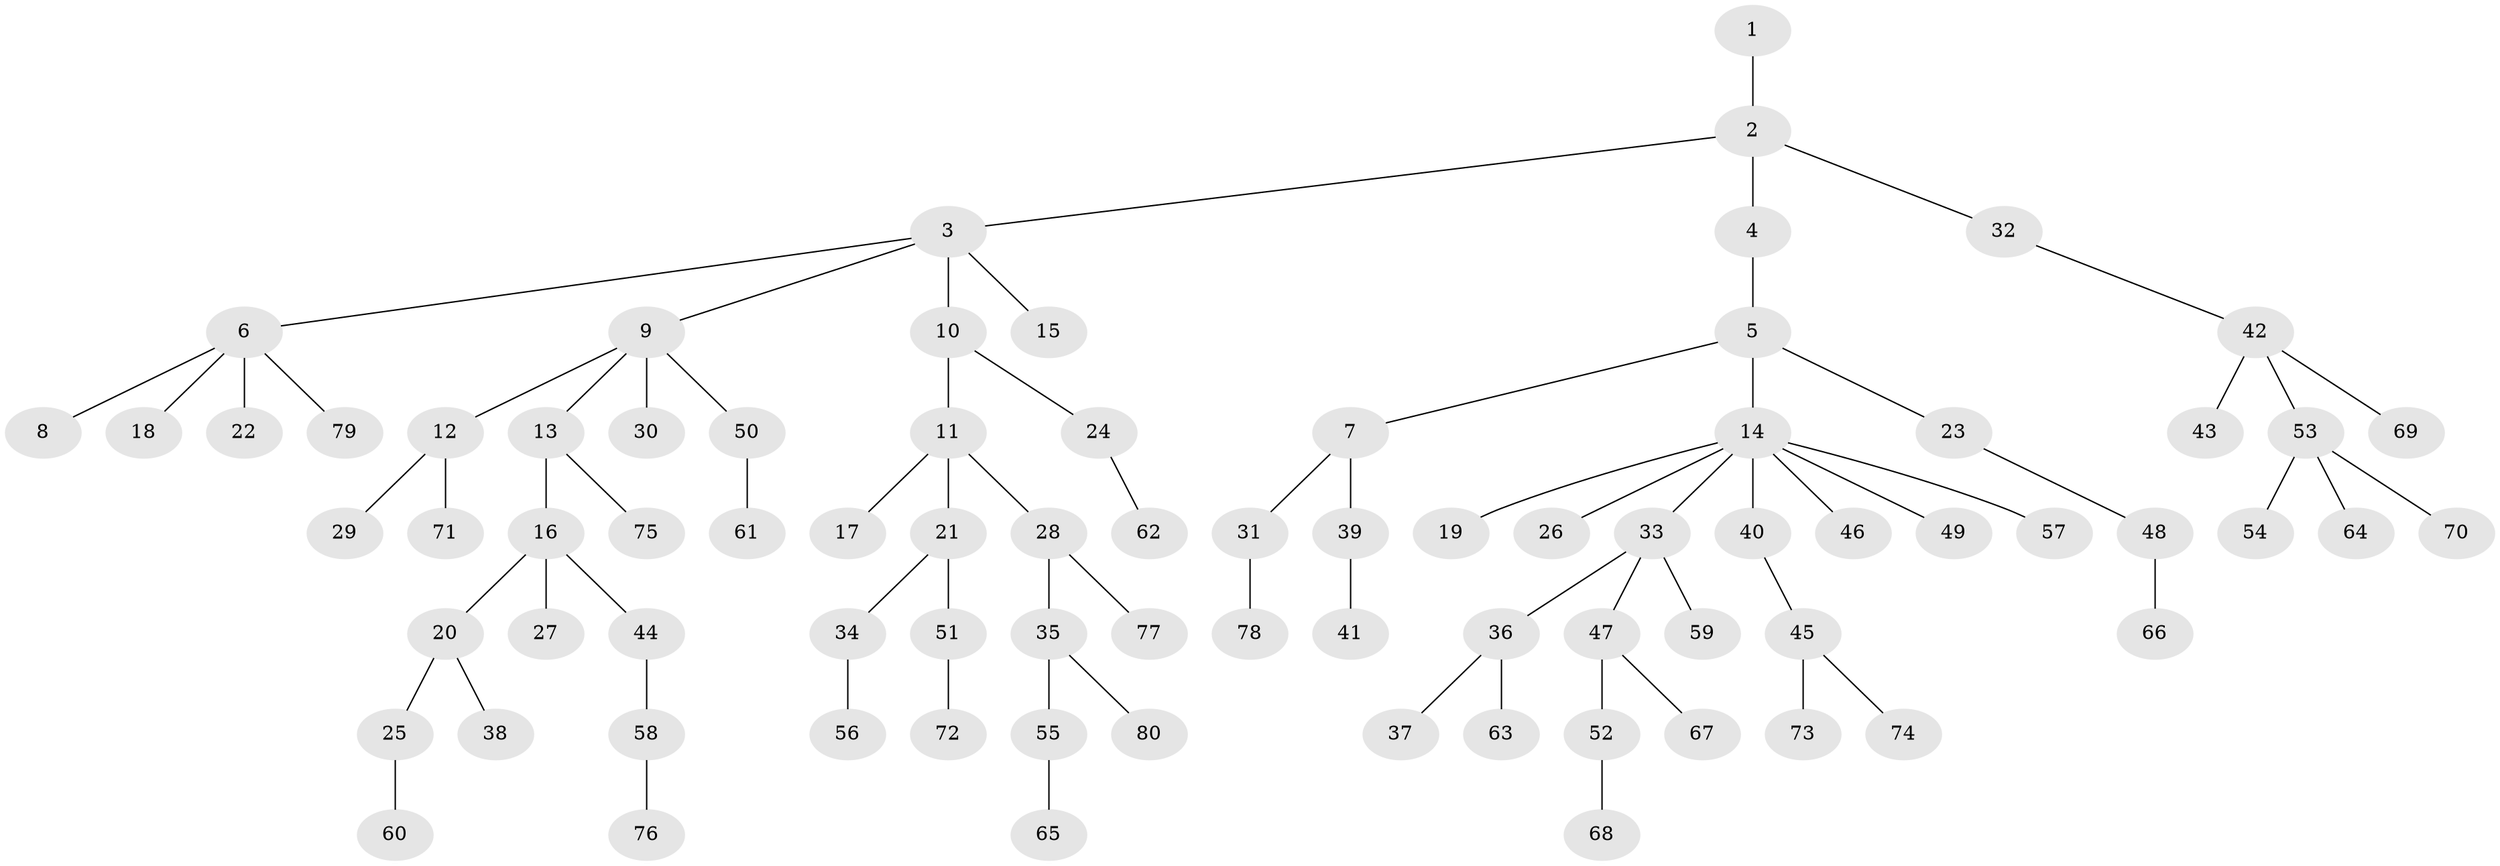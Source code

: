 // coarse degree distribution, {7: 0.02702702702702703, 10: 0.02702702702702703, 1: 0.7567567567567568, 8: 0.02702702702702703, 5: 0.05405405405405406, 2: 0.08108108108108109, 3: 0.02702702702702703}
// Generated by graph-tools (version 1.1) at 2025/19/03/04/25 18:19:16]
// undirected, 80 vertices, 79 edges
graph export_dot {
graph [start="1"]
  node [color=gray90,style=filled];
  1;
  2;
  3;
  4;
  5;
  6;
  7;
  8;
  9;
  10;
  11;
  12;
  13;
  14;
  15;
  16;
  17;
  18;
  19;
  20;
  21;
  22;
  23;
  24;
  25;
  26;
  27;
  28;
  29;
  30;
  31;
  32;
  33;
  34;
  35;
  36;
  37;
  38;
  39;
  40;
  41;
  42;
  43;
  44;
  45;
  46;
  47;
  48;
  49;
  50;
  51;
  52;
  53;
  54;
  55;
  56;
  57;
  58;
  59;
  60;
  61;
  62;
  63;
  64;
  65;
  66;
  67;
  68;
  69;
  70;
  71;
  72;
  73;
  74;
  75;
  76;
  77;
  78;
  79;
  80;
  1 -- 2;
  2 -- 3;
  2 -- 4;
  2 -- 32;
  3 -- 6;
  3 -- 9;
  3 -- 10;
  3 -- 15;
  4 -- 5;
  5 -- 7;
  5 -- 14;
  5 -- 23;
  6 -- 8;
  6 -- 18;
  6 -- 22;
  6 -- 79;
  7 -- 31;
  7 -- 39;
  9 -- 12;
  9 -- 13;
  9 -- 30;
  9 -- 50;
  10 -- 11;
  10 -- 24;
  11 -- 17;
  11 -- 21;
  11 -- 28;
  12 -- 29;
  12 -- 71;
  13 -- 16;
  13 -- 75;
  14 -- 19;
  14 -- 26;
  14 -- 33;
  14 -- 40;
  14 -- 46;
  14 -- 49;
  14 -- 57;
  16 -- 20;
  16 -- 27;
  16 -- 44;
  20 -- 25;
  20 -- 38;
  21 -- 34;
  21 -- 51;
  23 -- 48;
  24 -- 62;
  25 -- 60;
  28 -- 35;
  28 -- 77;
  31 -- 78;
  32 -- 42;
  33 -- 36;
  33 -- 47;
  33 -- 59;
  34 -- 56;
  35 -- 55;
  35 -- 80;
  36 -- 37;
  36 -- 63;
  39 -- 41;
  40 -- 45;
  42 -- 43;
  42 -- 53;
  42 -- 69;
  44 -- 58;
  45 -- 73;
  45 -- 74;
  47 -- 52;
  47 -- 67;
  48 -- 66;
  50 -- 61;
  51 -- 72;
  52 -- 68;
  53 -- 54;
  53 -- 64;
  53 -- 70;
  55 -- 65;
  58 -- 76;
}
